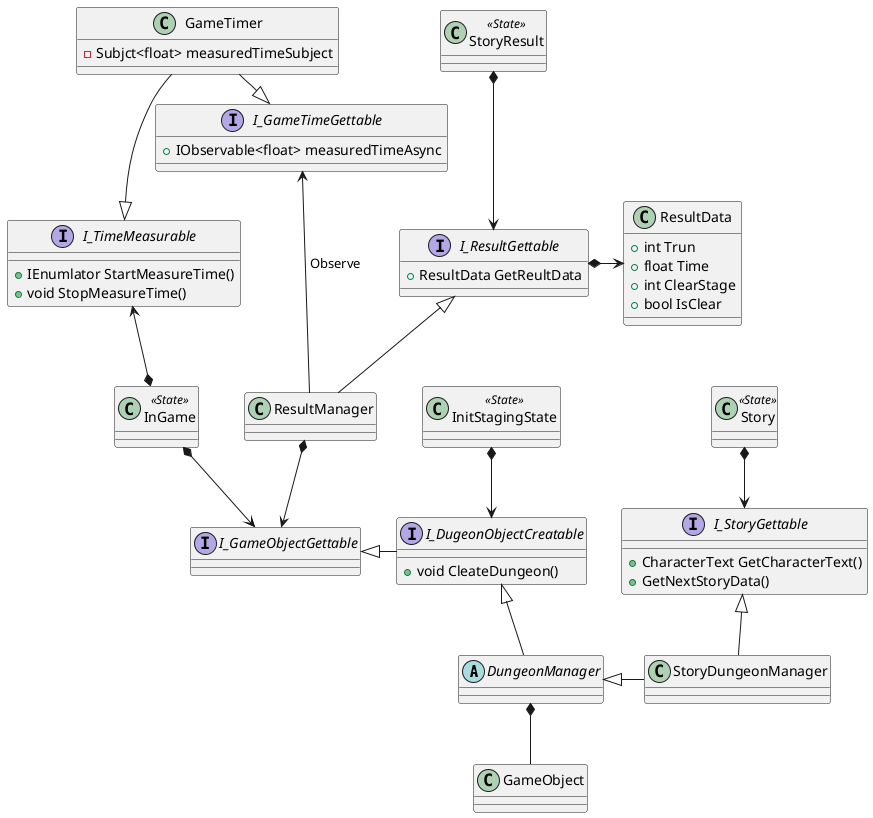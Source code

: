 @startuml StateClass

    abstract class DungeonManager{

    }

    class StoryDungeonManager

    interface I_DugeonObjectCreatable{
        + void CleateDungeon()
    }

    interface I_GameObjectGettable{
    }

    interface I_StoryGettable{
        + CharacterText GetCharacterText()
        + GetNextStoryData()
    }

    interface I_ResultGettable{
        + ResultData GetReultData
    }

    class ResultData{
        +int Trun
        +float Time
        +int ClearStage
        +bool IsClear
    }

    class GameTimer{
        -Subjct<float> measuredTimeSubject
    }

    interface I_TimeMeasurable{
        + IEnumlator StartMeasureTime()
        + void StopMeasureTime()
    }

    interface I_GameTimeGettable{
        +IObservable<float> measuredTimeAsync
    }



    class ResultManager{

    }

    class InitStagingState <<State>>{

    }

    class InGame <<State>>{

    }

    class Story <<State>>{

    }

    class StoryResult <<State>>{

    }

    I_DugeonObjectCreatable -left-|> I_GameObjectGettable 

    InitStagingState *--> I_DugeonObjectCreatable
    InGame *--> I_GameObjectGettable
    Story *--> I_StoryGettable
    StoryResult *--> I_ResultGettable

    DungeonManager -up-|> I_DugeonObjectCreatable
    DungeonManager <|-right- StoryDungeonManager
    StoryDungeonManager -up-|> I_StoryGettable
    ResultManager -up-|> I_ResultGettable
    ResultManager *--> I_GameObjectGettable

    GameObject -up-* DungeonManager
    I_ResultGettable *-right-> ResultData 

    InGame *-up-> I_TimeMeasurable
    GameTimer --|> I_TimeMeasurable
    GameTimer -right-|> I_GameTimeGettable
    ResultManager -left-> I_GameTimeGettable : Observe





@enduml